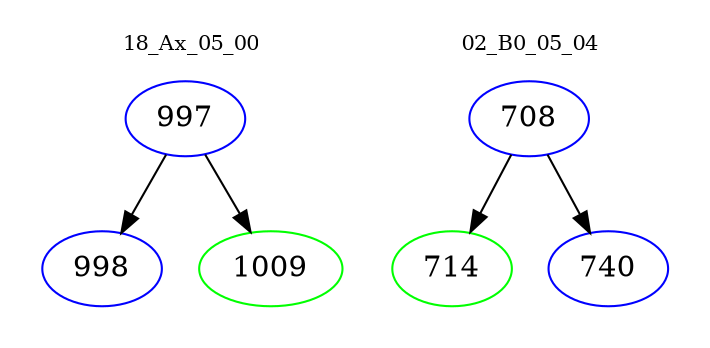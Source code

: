 digraph{
subgraph cluster_0 {
color = white
label = "18_Ax_05_00";
fontsize=10;
T0_997 [label="997", color="blue"]
T0_997 -> T0_998 [color="black"]
T0_998 [label="998", color="blue"]
T0_997 -> T0_1009 [color="black"]
T0_1009 [label="1009", color="green"]
}
subgraph cluster_1 {
color = white
label = "02_B0_05_04";
fontsize=10;
T1_708 [label="708", color="blue"]
T1_708 -> T1_714 [color="black"]
T1_714 [label="714", color="green"]
T1_708 -> T1_740 [color="black"]
T1_740 [label="740", color="blue"]
}
}

